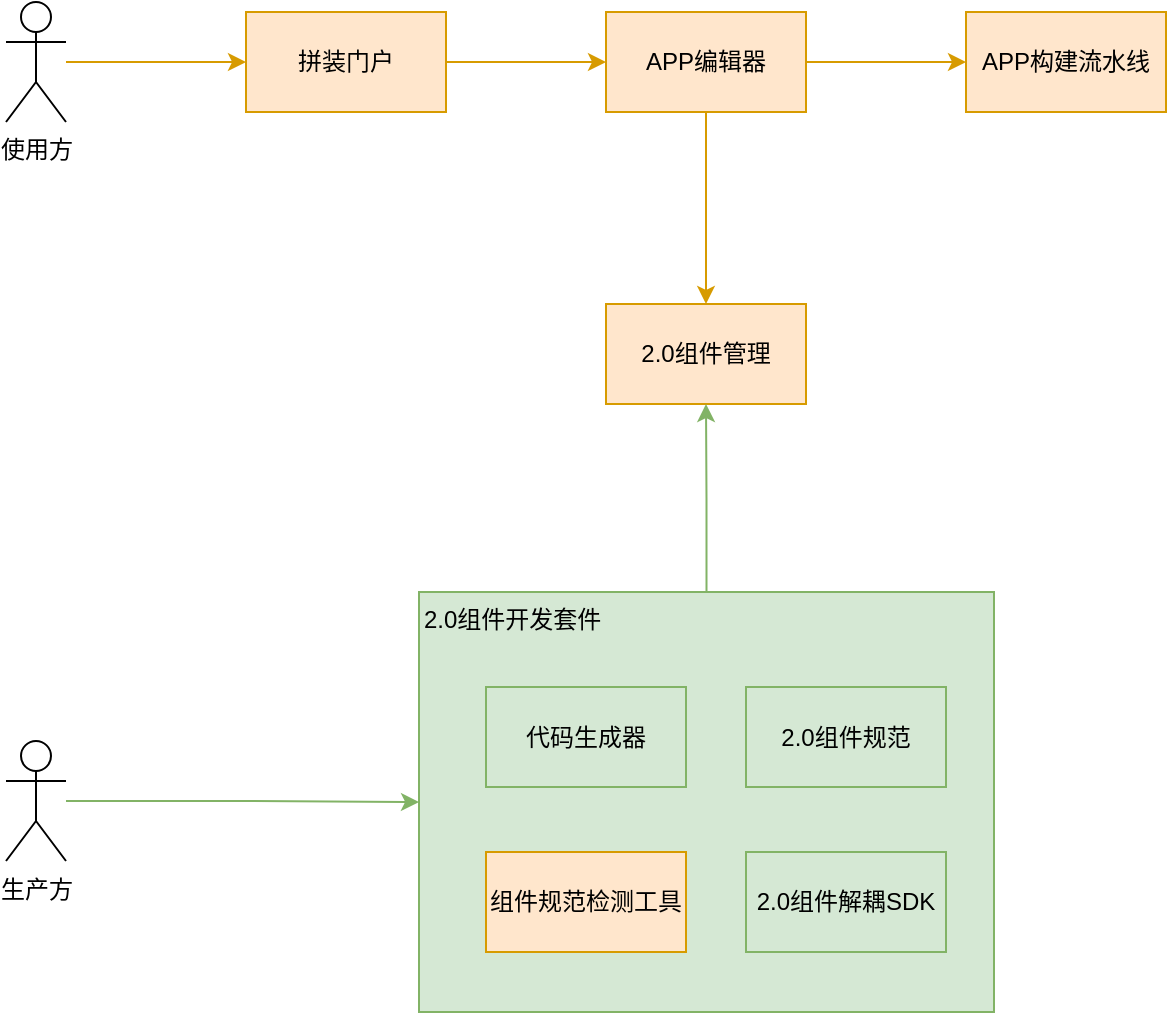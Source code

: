 <mxfile version="21.2.9" type="github">
  <diagram name="第 1 页" id="fNABdmpVmvpWTM05Uc5Q">
    <mxGraphModel dx="1434" dy="908" grid="1" gridSize="10" guides="1" tooltips="1" connect="1" arrows="1" fold="1" page="1" pageScale="1" pageWidth="827" pageHeight="1169" math="0" shadow="0">
      <root>
        <mxCell id="0" />
        <mxCell id="1" parent="0" />
        <mxCell id="Y-t7St30MuHWzx6zsNk3-5" style="edgeStyle=orthogonalEdgeStyle;rounded=0;orthogonalLoop=1;jettySize=auto;html=1;entryX=0;entryY=0.5;entryDx=0;entryDy=0;fillColor=#ffe6cc;strokeColor=#d79b00;" edge="1" parent="1" source="Y-t7St30MuHWzx6zsNk3-1" target="Y-t7St30MuHWzx6zsNk3-4">
          <mxGeometry relative="1" as="geometry" />
        </mxCell>
        <mxCell id="Y-t7St30MuHWzx6zsNk3-1" value="拼装门户" style="rounded=0;whiteSpace=wrap;html=1;fillColor=#ffe6cc;strokeColor=#d79b00;" vertex="1" parent="1">
          <mxGeometry x="210" y="240" width="100" height="50" as="geometry" />
        </mxCell>
        <mxCell id="Y-t7St30MuHWzx6zsNk3-3" style="edgeStyle=orthogonalEdgeStyle;rounded=0;orthogonalLoop=1;jettySize=auto;html=1;entryX=0;entryY=0.5;entryDx=0;entryDy=0;fillColor=#ffe6cc;strokeColor=#d79b00;" edge="1" parent="1" source="Y-t7St30MuHWzx6zsNk3-2" target="Y-t7St30MuHWzx6zsNk3-1">
          <mxGeometry relative="1" as="geometry" />
        </mxCell>
        <mxCell id="Y-t7St30MuHWzx6zsNk3-2" value="使用方" style="shape=umlActor;verticalLabelPosition=bottom;verticalAlign=top;html=1;outlineConnect=0;" vertex="1" parent="1">
          <mxGeometry x="90" y="235" width="30" height="60" as="geometry" />
        </mxCell>
        <mxCell id="Y-t7St30MuHWzx6zsNk3-8" style="edgeStyle=orthogonalEdgeStyle;rounded=0;orthogonalLoop=1;jettySize=auto;html=1;fillColor=#ffe6cc;strokeColor=#d79b00;" edge="1" parent="1" source="Y-t7St30MuHWzx6zsNk3-4" target="Y-t7St30MuHWzx6zsNk3-7">
          <mxGeometry relative="1" as="geometry" />
        </mxCell>
        <mxCell id="Y-t7St30MuHWzx6zsNk3-12" style="edgeStyle=orthogonalEdgeStyle;rounded=0;orthogonalLoop=1;jettySize=auto;html=1;entryX=0;entryY=0.5;entryDx=0;entryDy=0;fillColor=#ffe6cc;strokeColor=#d79b00;" edge="1" parent="1" source="Y-t7St30MuHWzx6zsNk3-4" target="Y-t7St30MuHWzx6zsNk3-11">
          <mxGeometry relative="1" as="geometry" />
        </mxCell>
        <mxCell id="Y-t7St30MuHWzx6zsNk3-4" value="APP编辑器" style="rounded=0;whiteSpace=wrap;html=1;fillColor=#ffe6cc;strokeColor=#d79b00;" vertex="1" parent="1">
          <mxGeometry x="390" y="240" width="100" height="50" as="geometry" />
        </mxCell>
        <mxCell id="Y-t7St30MuHWzx6zsNk3-7" value="2.0组件管理" style="rounded=0;whiteSpace=wrap;html=1;fillColor=#ffe6cc;strokeColor=#d79b00;" vertex="1" parent="1">
          <mxGeometry x="390" y="386" width="100" height="50" as="geometry" />
        </mxCell>
        <mxCell id="Y-t7St30MuHWzx6zsNk3-11" value="APP构建流水线" style="rounded=0;whiteSpace=wrap;html=1;fillColor=#ffe6cc;strokeColor=#d79b00;" vertex="1" parent="1">
          <mxGeometry x="570" y="240" width="100" height="50" as="geometry" />
        </mxCell>
        <mxCell id="Y-t7St30MuHWzx6zsNk3-19" style="edgeStyle=orthogonalEdgeStyle;rounded=0;orthogonalLoop=1;jettySize=auto;html=1;entryX=0;entryY=0.5;entryDx=0;entryDy=0;fillColor=#d5e8d4;strokeColor=#82b366;" edge="1" parent="1" source="Y-t7St30MuHWzx6zsNk3-15" target="Y-t7St30MuHWzx6zsNk3-16">
          <mxGeometry relative="1" as="geometry" />
        </mxCell>
        <mxCell id="Y-t7St30MuHWzx6zsNk3-15" value="生产方" style="shape=umlActor;verticalLabelPosition=bottom;verticalAlign=top;html=1;outlineConnect=0;" vertex="1" parent="1">
          <mxGeometry x="90" y="604.5" width="30" height="60" as="geometry" />
        </mxCell>
        <mxCell id="Y-t7St30MuHWzx6zsNk3-17" style="edgeStyle=orthogonalEdgeStyle;rounded=0;orthogonalLoop=1;jettySize=auto;html=1;entryX=0.5;entryY=1;entryDx=0;entryDy=0;fillColor=#d5e8d4;strokeColor=#82b366;" edge="1" parent="1" source="Y-t7St30MuHWzx6zsNk3-16" target="Y-t7St30MuHWzx6zsNk3-7">
          <mxGeometry relative="1" as="geometry" />
        </mxCell>
        <mxCell id="Y-t7St30MuHWzx6zsNk3-16" value="2.0组件开发套件" style="rounded=0;whiteSpace=wrap;html=1;align=left;verticalAlign=top;fillColor=#d5e8d4;strokeColor=#82b366;" vertex="1" parent="1">
          <mxGeometry x="296.5" y="530" width="287.5" height="210" as="geometry" />
        </mxCell>
        <mxCell id="Y-t7St30MuHWzx6zsNk3-20" value="代码生成器" style="rounded=0;whiteSpace=wrap;html=1;fillColor=#d5e8d4;strokeColor=#82b366;" vertex="1" parent="1">
          <mxGeometry x="330" y="577.5" width="100" height="50" as="geometry" />
        </mxCell>
        <mxCell id="Y-t7St30MuHWzx6zsNk3-21" value="2.0组件规范" style="rounded=0;whiteSpace=wrap;html=1;fillColor=#d5e8d4;strokeColor=#82b366;" vertex="1" parent="1">
          <mxGeometry x="460" y="577.5" width="100" height="50" as="geometry" />
        </mxCell>
        <mxCell id="Y-t7St30MuHWzx6zsNk3-22" value="组件规范检测工具" style="rounded=0;whiteSpace=wrap;html=1;fillColor=#ffe6cc;strokeColor=#d79b00;" vertex="1" parent="1">
          <mxGeometry x="330" y="660" width="100" height="50" as="geometry" />
        </mxCell>
        <mxCell id="Y-t7St30MuHWzx6zsNk3-23" value="2.0组件解耦SDK" style="rounded=0;whiteSpace=wrap;html=1;fillColor=#d5e8d4;strokeColor=#82b366;" vertex="1" parent="1">
          <mxGeometry x="460" y="660" width="100" height="50" as="geometry" />
        </mxCell>
      </root>
    </mxGraphModel>
  </diagram>
</mxfile>
